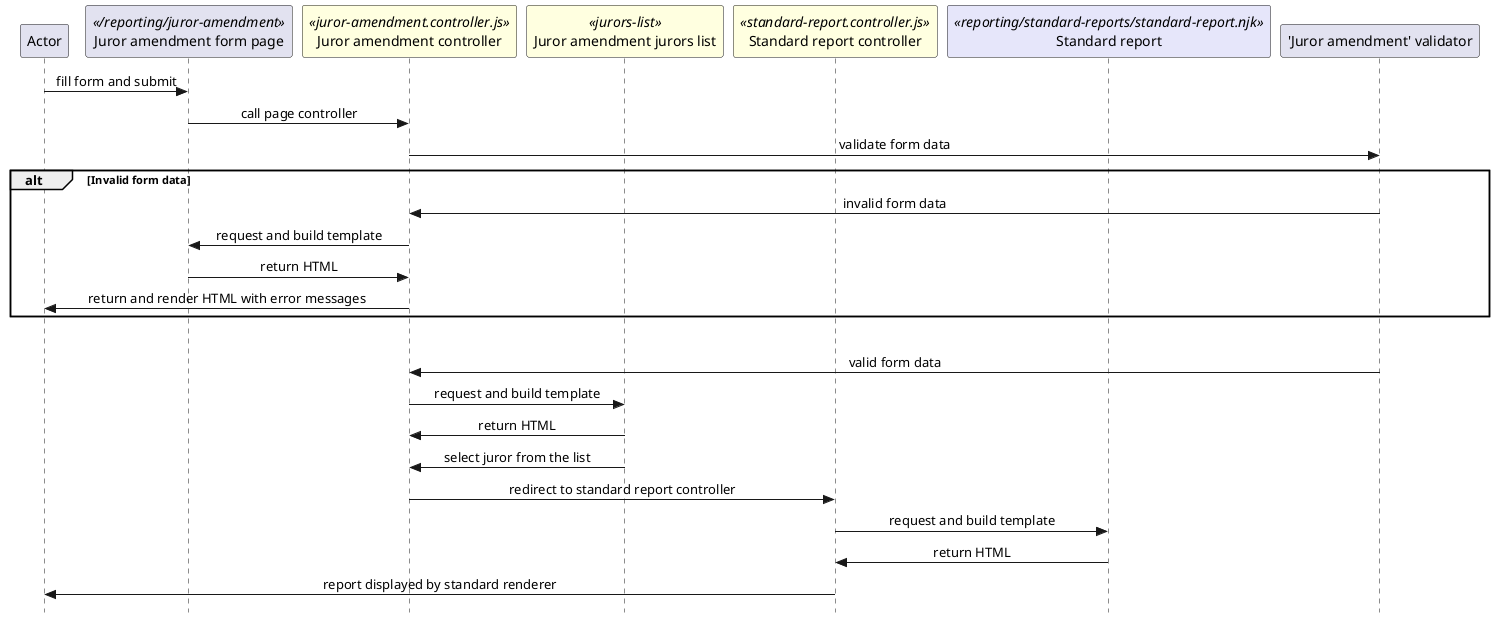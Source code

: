 @startuml reports.juror-amendment

skinparam Style strictuml 
skinparam SequenceMessageAlignment center

participant Actor

''' LOCAL ROUTING
participant "Juror amendment form page" as JurorAmendmentFormPage <</reporting/juror-amendment>>

''' CONTROLLER AND REQUEST OBJECTS
participant "Juror amendment controller" as JurorAmendmentController <<juror-amendment.controller.js>> #LightYellow
participant "Juror amendment jurors list" as JurorAmendmentJurorsList <<jurors-list>> #LightYellow
participant "Standard report controller" as StandardReportController <<standard-report.controller.js>> #LightYellow

''' TEMPLATES
participant "Standard report" as StandardReport <<reporting/standard-reports/standard-report.njk>> #lavender

''' VALIDATORS
participant "'Juror amendment' validator" as Validator

''' SELECT PAGE
Actor -> JurorAmendmentFormPage : fill form and submit
JurorAmendmentFormPage -> JurorAmendmentController : call page controller
JurorAmendmentController -> Validator : validate form data

alt Invalid form data

  JurorAmendmentController <- Validator : invalid form data
  JurorAmendmentController -> JurorAmendmentFormPage : request and build template
  JurorAmendmentController <- JurorAmendmentFormPage : return HTML
  Actor <- JurorAmendmentController : return and render HTML with error messages

end
|||

JurorAmendmentController <- Validator : valid form data

JurorAmendmentController -> JurorAmendmentJurorsList : request and build template
JurorAmendmentController <- JurorAmendmentJurorsList : return HTML
JurorAmendmentJurorsList -> JurorAmendmentController : select juror from the list

JurorAmendmentController -> StandardReportController : redirect to standard report controller

StandardReportController -> StandardReport : request and build template
StandardReportController <- StandardReport : return HTML
Actor <- StandardReportController : report displayed by standard renderer